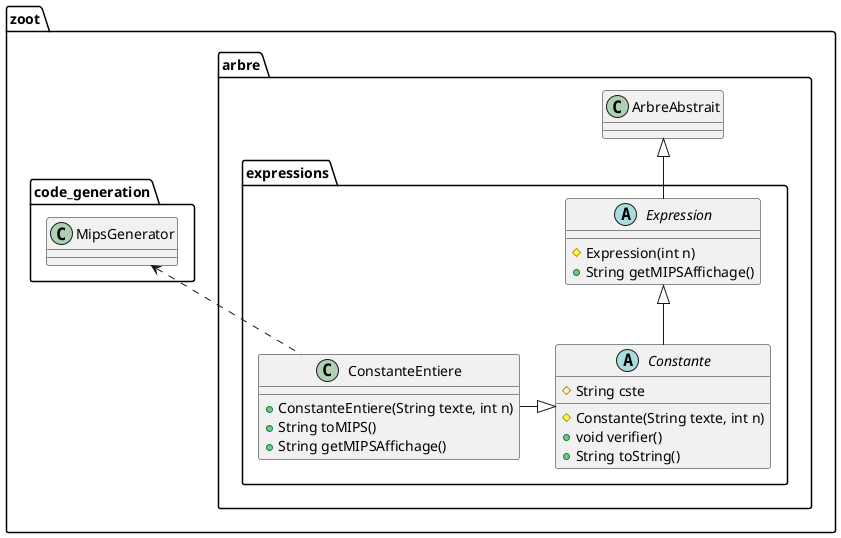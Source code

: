 @startuml "Package expressions"
namespace zoot.arbre.expressions {
    ' Includes
    ' Classes
    abstract class Constante {
        # String cste
        # Constante(String texte, int n)
        + void verifier()
        + String toString()
    }

    class ConstanteEntiere {
        + ConstanteEntiere(String texte, int n)
        + String toMIPS()
        + String getMIPSAffichage()
    }

    abstract class Expression {
        # Expression(int n)
        + String getMIPSAffichage()
    }
    ' Relations entre les classes
    Constante -up-|> Expression
    ConstanteEntiere -right-|> Constante
    Expression -up-|> zoot.arbre.ArbreAbstrait
    ConstanteEntiere .up.> zoot.code_generation.MipsGenerator
}
@enduml